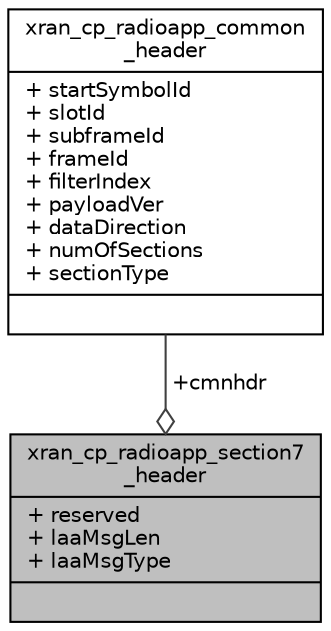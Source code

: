 digraph "xran_cp_radioapp_section7_header"
{
 // LATEX_PDF_SIZE
  edge [fontname="Helvetica",fontsize="10",labelfontname="Helvetica",labelfontsize="10"];
  node [fontname="Helvetica",fontsize="10",shape=record];
  Node1 [label="{xran_cp_radioapp_section7\l_header\n|+ reserved\l+ laaMsgLen\l+ laaMsgType\l|}",height=0.2,width=0.4,color="black", fillcolor="grey75", style="filled", fontcolor="black",tooltip=" "];
  Node2 -> Node1 [color="grey25",fontsize="10",style="solid",label=" +cmnhdr" ,arrowhead="odiamond",fontname="Helvetica"];
  Node2 [label="{xran_cp_radioapp_common\l_header\n|+ startSymbolId\l+ slotId\l+ subframeId\l+ frameId\l+ filterIndex\l+ payloadVer\l+ dataDirection\l+ numOfSections\l+ sectionType\l|}",height=0.2,width=0.4,color="black", fillcolor="white", style="filled",URL="$structxran__cp__radioapp__common__header.html",tooltip=" "];
}
